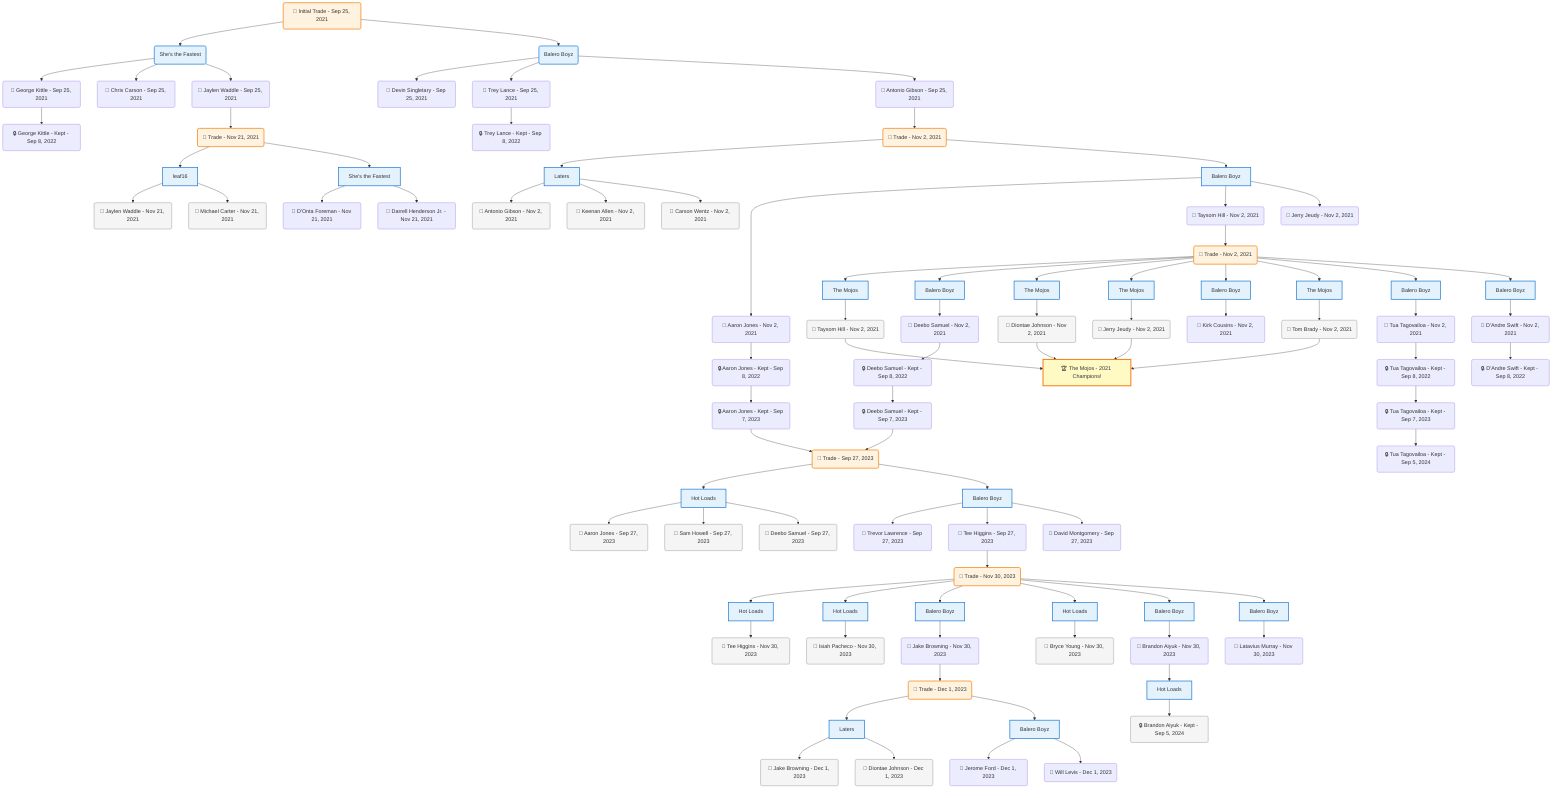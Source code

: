 flowchart TD

    TRADE_MAIN("🔄 Initial Trade - Sep 25, 2021")
    TEAM_1("She's the Fastest")
    TEAM_2("Balero Boyz")
    NODE_8a888112-7518-4140-ac7a-1ab4c2b52129("🔄 George Kittle - Sep 25, 2021")
    NODE_fa46e910-fb3c-408b-89e7-2bdc76fcfc76("🔒 George Kittle - Kept - Sep 8, 2022")
    NODE_15a49f73-db85-45d1-ab04-1fe0e71c7be8("🔄 Devin Singletary - Sep 25, 2021")
    NODE_775b5cf6-3db8-4bcb-aaf0-516ea635fec4("🔄 Trey Lance - Sep 25, 2021")
    NODE_85516b04-b691-4f54-b67d-2c07c89e272e("🔒 Trey Lance - Kept - Sep 8, 2022")
    NODE_eea9ad08-6593-4eb5-bdba-6d53c5cb9632("🔄 Chris Carson - Sep 25, 2021")
    NODE_f234b997-f731-49ef-a192-766c7c4d4250("🔄 Antonio Gibson - Sep 25, 2021")
    TRADE_54e32b72-c61b-419c-8ca0-513f3e693e78_3("🔄 Trade - Nov 2, 2021")
    TEAM_825928a9-7194-43aa-b7ae-fc78c2510b16_4["Laters"]
    NODE_0e5eff14-7269-4c33-ab75-28182075a275("🔄 Antonio Gibson - Nov 2, 2021")
    NODE_5183f3b9-1858-4676-8605-290d0b9a1b52("🔄 Keenan Allen - Nov 2, 2021")
    NODE_03d895df-93cc-4dda-b8a6-a558ef7be5b0("🔄 Carson Wentz - Nov 2, 2021")
    TEAM_2feaf03e-fb22-498e-ac8f-e596b6ba7810_5["Balero Boyz"]
    NODE_a6b32bfb-892b-4dd2-aaed-50bd1c11191e("🔄 Aaron Jones - Nov 2, 2021")
    NODE_70e6b04d-0bb2-4e42-adc1-9d7e956e5529("🔒 Aaron Jones - Kept - Sep 8, 2022")
    NODE_b4abeafd-55cb-442a-8c1c-b9970a59c406("🔒 Aaron Jones - Kept - Sep 7, 2023")
    TRADE_a87ca260-7a67-4fda-b702-48aca8c93813_6("🔄 Trade - Sep 27, 2023")
    TEAM_8e9f18ff-62c3-40e8-bb10-32f74cf4ee33_7["Hot Loads"]
    NODE_4a0dd846-1b74-448d-96e3-1362af9ea147("🔄 Aaron Jones - Sep 27, 2023")
    NODE_b53204e1-97f3-4b20-94c4-113c02694b27("🔄 Sam Howell - Sep 27, 2023")
    NODE_c8106337-9eec-4786-b963-273acb19ea43("🔄 Deebo Samuel - Sep 27, 2023")
    TEAM_2feaf03e-fb22-498e-ac8f-e596b6ba7810_8["Balero Boyz"]
    NODE_a226803a-f683-470b-9e1b-2d3be487344a("🔄 Trevor Lawrence - Sep 27, 2023")
    NODE_d1321948-0010-45b8-9f9c-50ed5e494a00("🔄 Tee Higgins - Sep 27, 2023")
    TRADE_096eb1bd-0c8c-47b6-8694-b7e5b9b554bb_9("🔄 Trade - Nov 30, 2023")
    TEAM_8e9f18ff-62c3-40e8-bb10-32f74cf4ee33_10["Hot Loads"]
    NODE_edb4c243-db7e-4f64-8bdc-bade130a392b("🔄 Tee Higgins - Nov 30, 2023")
    TEAM_8e9f18ff-62c3-40e8-bb10-32f74cf4ee33_11["Hot Loads"]
    NODE_f5515b42-9c7e-4b93-8598-13c8b5ae5b08("🔄 Isiah Pacheco - Nov 30, 2023")
    TEAM_2feaf03e-fb22-498e-ac8f-e596b6ba7810_12["Balero Boyz"]
    NODE_70209dbd-bd24-4e7c-afe3-4acaa45fc330("🔄 Jake Browning - Nov 30, 2023")
    TRADE_b81b1ae3-8803-4c8d-aa1c-a9dcbee7cab8_13("🔄 Trade - Dec 1, 2023")
    TEAM_825928a9-7194-43aa-b7ae-fc78c2510b16_14["Laters"]
    NODE_774272ec-1db8-490f-a990-88ad27ff6390("🔄 Jake Browning - Dec 1, 2023")
    NODE_08dcab2e-90d0-4861-b771-091fe3b528ae("🔄 Diontae Johnson - Dec 1, 2023")
    TEAM_2feaf03e-fb22-498e-ac8f-e596b6ba7810_15["Balero Boyz"]
    NODE_a5ac4d89-76ce-4521-bd76-1ed69d435fcf("🔄 Jerome Ford - Dec 1, 2023")
    NODE_2b17c560-29ec-45de-9fe4-c9d1e620d457("🔄 Will Levis - Dec 1, 2023")
    TEAM_8e9f18ff-62c3-40e8-bb10-32f74cf4ee33_16["Hot Loads"]
    NODE_cd00920e-c054-43e1-bdd3-ab18c8a18f9d("🔄 Bryce Young - Nov 30, 2023")
    TEAM_2feaf03e-fb22-498e-ac8f-e596b6ba7810_17["Balero Boyz"]
    NODE_86da2683-6b97-420b-a33c-b4757533e053("🔄 Brandon Aiyuk - Nov 30, 2023")
    TEAM_8e9f18ff-62c3-40e8-bb10-32f74cf4ee33_18["Hot Loads"]
    NODE_c7fbef9a-9a99-4ffc-ab16-f0cf2644b4db("🔒 Brandon Aiyuk - Kept - Sep 5, 2024")
    TEAM_2feaf03e-fb22-498e-ac8f-e596b6ba7810_19["Balero Boyz"]
    NODE_da88e1b2-3fb3-4a2f-85dd-b7f446ff24e7("🔄 Latavius Murray - Nov 30, 2023")
    NODE_c76d0f13-8bb8-4e7e-ad9e-8f2498ccd9f8("🔄 David Montgomery - Sep 27, 2023")
    NODE_35ac53d8-1fbd-4867-b927-526ea0aa1c6c("🔄 Taysom Hill - Nov 2, 2021")
    TRADE_04808a61-2c61-4353-bc3a-57812cd6a425_20("🔄 Trade - Nov 2, 2021")
    TEAM_bbe2d0ad-54cf-4c22-be82-b2a5f262a157_21["The Mojos"]
    NODE_f7bc687e-ab4d-4272-b0e7-7aa2e585cdbc("🔄 Taysom Hill - Nov 2, 2021")
    CHAMP_bbe2d0ad-54cf-4c22-be82-b2a5f262a157_2021["🏆 The Mojos - 2021 Champions!"]
    TEAM_2feaf03e-fb22-498e-ac8f-e596b6ba7810_22["Balero Boyz"]
    NODE_2b74e28a-16aa-484b-aed1-48c88f0a48fc("🔄 Deebo Samuel - Nov 2, 2021")
    NODE_0ac39663-8a17-4702-8783-a8d636accdfe("🔒 Deebo Samuel - Kept - Sep 8, 2022")
    NODE_732e0825-3200-44eb-88f5-892f888ff987("🔒 Deebo Samuel - Kept - Sep 7, 2023")
    TEAM_bbe2d0ad-54cf-4c22-be82-b2a5f262a157_23["The Mojos"]
    NODE_c08325a9-393f-4c0f-a6b3-52e92d2c6814("🔄 Diontae Johnson - Nov 2, 2021")
    TEAM_bbe2d0ad-54cf-4c22-be82-b2a5f262a157_24["The Mojos"]
    NODE_3a0e7723-ad1d-4624-83a9-64e36a2836c2("🔄 Jerry Jeudy - Nov 2, 2021")
    TEAM_2feaf03e-fb22-498e-ac8f-e596b6ba7810_25["Balero Boyz"]
    NODE_e2439a48-5038-46a9-aabb-7eee9f73bc6c("🔄 Kirk Cousins - Nov 2, 2021")
    TEAM_bbe2d0ad-54cf-4c22-be82-b2a5f262a157_26["The Mojos"]
    NODE_27f0180e-24c8-449b-a324-916d871905a4("🔄 Tom Brady - Nov 2, 2021")
    TEAM_2feaf03e-fb22-498e-ac8f-e596b6ba7810_27["Balero Boyz"]
    NODE_d4a74ede-ff56-49a1-9bb0-943494afbdf5("🔄 Tua Tagovailoa - Nov 2, 2021")
    NODE_aaf779ba-39c8-4bcd-a1bb-a1ed58117ac8("🔒 Tua Tagovailoa - Kept - Sep 8, 2022")
    NODE_a1634b7e-959d-4669-815d-2cab859f2d15("🔒 Tua Tagovailoa - Kept - Sep 7, 2023")
    NODE_9fdca591-5940-4a2c-a99d-046a644db761("🔒 Tua Tagovailoa - Kept - Sep 5, 2024")
    TEAM_2feaf03e-fb22-498e-ac8f-e596b6ba7810_28["Balero Boyz"]
    NODE_43b36d55-4b30-4bbb-a10f-963af3cd2e07("🔄 D'Andre Swift - Nov 2, 2021")
    NODE_eadbbdf3-1df2-429d-aa6c-7f7a9fac97bb("🔒 D'Andre Swift - Kept - Sep 8, 2022")
    NODE_b6e8bd96-ef5b-49ce-9848-cb0b2990bfaa("🔄 Jerry Jeudy - Nov 2, 2021")
    NODE_c610c85b-3eaa-419a-acc0-e532325945ff("🔄 Jaylen Waddle - Sep 25, 2021")
    TRADE_7fe1e8bc-1165-452b-b73f-afa323fa8cf5_29("🔄 Trade - Nov 21, 2021")
    TEAM_66fb98f4-89a7-45f9-893a-b41d71e6249d_30["leaf16"]
    NODE_5e8011b8-942d-441f-a4a3-dc34f6dae016("🔄 Jaylen Waddle - Nov 21, 2021")
    NODE_aa086f8e-2a5d-45c6-9c8d-8fc2f09a4002("🔄 Michael Carter - Nov 21, 2021")
    TEAM_4449259f-64af-44fd-9235-1facc0926234_31["She's the Fastest"]
    NODE_95565b76-d1c2-4f42-8e26-04541f9554b2("🔄 D'Onta Foreman - Nov 21, 2021")
    NODE_339c0122-6a59-4c11-a92a-e088938c4905("🔄 Darrell Henderson Jr. - Nov 21, 2021")

    TRADE_MAIN --> TEAM_1
    TRADE_MAIN --> TEAM_2
    TEAM_1 --> NODE_8a888112-7518-4140-ac7a-1ab4c2b52129
    NODE_8a888112-7518-4140-ac7a-1ab4c2b52129 --> NODE_fa46e910-fb3c-408b-89e7-2bdc76fcfc76
    TEAM_2 --> NODE_15a49f73-db85-45d1-ab04-1fe0e71c7be8
    TEAM_2 --> NODE_775b5cf6-3db8-4bcb-aaf0-516ea635fec4
    NODE_775b5cf6-3db8-4bcb-aaf0-516ea635fec4 --> NODE_85516b04-b691-4f54-b67d-2c07c89e272e
    TEAM_1 --> NODE_eea9ad08-6593-4eb5-bdba-6d53c5cb9632
    TEAM_2 --> NODE_f234b997-f731-49ef-a192-766c7c4d4250
    NODE_f234b997-f731-49ef-a192-766c7c4d4250 --> TRADE_54e32b72-c61b-419c-8ca0-513f3e693e78_3
    TRADE_54e32b72-c61b-419c-8ca0-513f3e693e78_3 --> TEAM_825928a9-7194-43aa-b7ae-fc78c2510b16_4
    TEAM_825928a9-7194-43aa-b7ae-fc78c2510b16_4 --> NODE_0e5eff14-7269-4c33-ab75-28182075a275
    TEAM_825928a9-7194-43aa-b7ae-fc78c2510b16_4 --> NODE_5183f3b9-1858-4676-8605-290d0b9a1b52
    TEAM_825928a9-7194-43aa-b7ae-fc78c2510b16_4 --> NODE_03d895df-93cc-4dda-b8a6-a558ef7be5b0
    TRADE_54e32b72-c61b-419c-8ca0-513f3e693e78_3 --> TEAM_2feaf03e-fb22-498e-ac8f-e596b6ba7810_5
    TEAM_2feaf03e-fb22-498e-ac8f-e596b6ba7810_5 --> NODE_a6b32bfb-892b-4dd2-aaed-50bd1c11191e
    NODE_a6b32bfb-892b-4dd2-aaed-50bd1c11191e --> NODE_70e6b04d-0bb2-4e42-adc1-9d7e956e5529
    NODE_70e6b04d-0bb2-4e42-adc1-9d7e956e5529 --> NODE_b4abeafd-55cb-442a-8c1c-b9970a59c406
    NODE_b4abeafd-55cb-442a-8c1c-b9970a59c406 --> TRADE_a87ca260-7a67-4fda-b702-48aca8c93813_6
    TRADE_a87ca260-7a67-4fda-b702-48aca8c93813_6 --> TEAM_8e9f18ff-62c3-40e8-bb10-32f74cf4ee33_7
    TEAM_8e9f18ff-62c3-40e8-bb10-32f74cf4ee33_7 --> NODE_4a0dd846-1b74-448d-96e3-1362af9ea147
    TEAM_8e9f18ff-62c3-40e8-bb10-32f74cf4ee33_7 --> NODE_b53204e1-97f3-4b20-94c4-113c02694b27
    TEAM_8e9f18ff-62c3-40e8-bb10-32f74cf4ee33_7 --> NODE_c8106337-9eec-4786-b963-273acb19ea43
    TRADE_a87ca260-7a67-4fda-b702-48aca8c93813_6 --> TEAM_2feaf03e-fb22-498e-ac8f-e596b6ba7810_8
    TEAM_2feaf03e-fb22-498e-ac8f-e596b6ba7810_8 --> NODE_a226803a-f683-470b-9e1b-2d3be487344a
    TEAM_2feaf03e-fb22-498e-ac8f-e596b6ba7810_8 --> NODE_d1321948-0010-45b8-9f9c-50ed5e494a00
    NODE_d1321948-0010-45b8-9f9c-50ed5e494a00 --> TRADE_096eb1bd-0c8c-47b6-8694-b7e5b9b554bb_9
    TRADE_096eb1bd-0c8c-47b6-8694-b7e5b9b554bb_9 --> TEAM_8e9f18ff-62c3-40e8-bb10-32f74cf4ee33_10
    TEAM_8e9f18ff-62c3-40e8-bb10-32f74cf4ee33_10 --> NODE_edb4c243-db7e-4f64-8bdc-bade130a392b
    TRADE_096eb1bd-0c8c-47b6-8694-b7e5b9b554bb_9 --> TEAM_8e9f18ff-62c3-40e8-bb10-32f74cf4ee33_11
    TEAM_8e9f18ff-62c3-40e8-bb10-32f74cf4ee33_11 --> NODE_f5515b42-9c7e-4b93-8598-13c8b5ae5b08
    TRADE_096eb1bd-0c8c-47b6-8694-b7e5b9b554bb_9 --> TEAM_2feaf03e-fb22-498e-ac8f-e596b6ba7810_12
    TEAM_2feaf03e-fb22-498e-ac8f-e596b6ba7810_12 --> NODE_70209dbd-bd24-4e7c-afe3-4acaa45fc330
    NODE_70209dbd-bd24-4e7c-afe3-4acaa45fc330 --> TRADE_b81b1ae3-8803-4c8d-aa1c-a9dcbee7cab8_13
    TRADE_b81b1ae3-8803-4c8d-aa1c-a9dcbee7cab8_13 --> TEAM_825928a9-7194-43aa-b7ae-fc78c2510b16_14
    TEAM_825928a9-7194-43aa-b7ae-fc78c2510b16_14 --> NODE_774272ec-1db8-490f-a990-88ad27ff6390
    TEAM_825928a9-7194-43aa-b7ae-fc78c2510b16_14 --> NODE_08dcab2e-90d0-4861-b771-091fe3b528ae
    TRADE_b81b1ae3-8803-4c8d-aa1c-a9dcbee7cab8_13 --> TEAM_2feaf03e-fb22-498e-ac8f-e596b6ba7810_15
    TEAM_2feaf03e-fb22-498e-ac8f-e596b6ba7810_15 --> NODE_a5ac4d89-76ce-4521-bd76-1ed69d435fcf
    TEAM_2feaf03e-fb22-498e-ac8f-e596b6ba7810_15 --> NODE_2b17c560-29ec-45de-9fe4-c9d1e620d457
    TRADE_096eb1bd-0c8c-47b6-8694-b7e5b9b554bb_9 --> TEAM_8e9f18ff-62c3-40e8-bb10-32f74cf4ee33_16
    TEAM_8e9f18ff-62c3-40e8-bb10-32f74cf4ee33_16 --> NODE_cd00920e-c054-43e1-bdd3-ab18c8a18f9d
    TRADE_096eb1bd-0c8c-47b6-8694-b7e5b9b554bb_9 --> TEAM_2feaf03e-fb22-498e-ac8f-e596b6ba7810_17
    TEAM_2feaf03e-fb22-498e-ac8f-e596b6ba7810_17 --> NODE_86da2683-6b97-420b-a33c-b4757533e053
    NODE_86da2683-6b97-420b-a33c-b4757533e053 --> TEAM_8e9f18ff-62c3-40e8-bb10-32f74cf4ee33_18
    TEAM_8e9f18ff-62c3-40e8-bb10-32f74cf4ee33_18 --> NODE_c7fbef9a-9a99-4ffc-ab16-f0cf2644b4db
    TRADE_096eb1bd-0c8c-47b6-8694-b7e5b9b554bb_9 --> TEAM_2feaf03e-fb22-498e-ac8f-e596b6ba7810_19
    TEAM_2feaf03e-fb22-498e-ac8f-e596b6ba7810_19 --> NODE_da88e1b2-3fb3-4a2f-85dd-b7f446ff24e7
    TEAM_2feaf03e-fb22-498e-ac8f-e596b6ba7810_8 --> NODE_c76d0f13-8bb8-4e7e-ad9e-8f2498ccd9f8
    TEAM_2feaf03e-fb22-498e-ac8f-e596b6ba7810_5 --> NODE_35ac53d8-1fbd-4867-b927-526ea0aa1c6c
    NODE_35ac53d8-1fbd-4867-b927-526ea0aa1c6c --> TRADE_04808a61-2c61-4353-bc3a-57812cd6a425_20
    TRADE_04808a61-2c61-4353-bc3a-57812cd6a425_20 --> TEAM_bbe2d0ad-54cf-4c22-be82-b2a5f262a157_21
    TEAM_bbe2d0ad-54cf-4c22-be82-b2a5f262a157_21 --> NODE_f7bc687e-ab4d-4272-b0e7-7aa2e585cdbc
    NODE_f7bc687e-ab4d-4272-b0e7-7aa2e585cdbc --> CHAMP_bbe2d0ad-54cf-4c22-be82-b2a5f262a157_2021
    TRADE_04808a61-2c61-4353-bc3a-57812cd6a425_20 --> TEAM_2feaf03e-fb22-498e-ac8f-e596b6ba7810_22
    TEAM_2feaf03e-fb22-498e-ac8f-e596b6ba7810_22 --> NODE_2b74e28a-16aa-484b-aed1-48c88f0a48fc
    NODE_2b74e28a-16aa-484b-aed1-48c88f0a48fc --> NODE_0ac39663-8a17-4702-8783-a8d636accdfe
    NODE_0ac39663-8a17-4702-8783-a8d636accdfe --> NODE_732e0825-3200-44eb-88f5-892f888ff987
    NODE_732e0825-3200-44eb-88f5-892f888ff987 --> TRADE_a87ca260-7a67-4fda-b702-48aca8c93813_6
    TRADE_04808a61-2c61-4353-bc3a-57812cd6a425_20 --> TEAM_bbe2d0ad-54cf-4c22-be82-b2a5f262a157_23
    TEAM_bbe2d0ad-54cf-4c22-be82-b2a5f262a157_23 --> NODE_c08325a9-393f-4c0f-a6b3-52e92d2c6814
    NODE_c08325a9-393f-4c0f-a6b3-52e92d2c6814 --> CHAMP_bbe2d0ad-54cf-4c22-be82-b2a5f262a157_2021
    TRADE_04808a61-2c61-4353-bc3a-57812cd6a425_20 --> TEAM_bbe2d0ad-54cf-4c22-be82-b2a5f262a157_24
    TEAM_bbe2d0ad-54cf-4c22-be82-b2a5f262a157_24 --> NODE_3a0e7723-ad1d-4624-83a9-64e36a2836c2
    NODE_3a0e7723-ad1d-4624-83a9-64e36a2836c2 --> CHAMP_bbe2d0ad-54cf-4c22-be82-b2a5f262a157_2021
    TRADE_04808a61-2c61-4353-bc3a-57812cd6a425_20 --> TEAM_2feaf03e-fb22-498e-ac8f-e596b6ba7810_25
    TEAM_2feaf03e-fb22-498e-ac8f-e596b6ba7810_25 --> NODE_e2439a48-5038-46a9-aabb-7eee9f73bc6c
    TRADE_04808a61-2c61-4353-bc3a-57812cd6a425_20 --> TEAM_bbe2d0ad-54cf-4c22-be82-b2a5f262a157_26
    TEAM_bbe2d0ad-54cf-4c22-be82-b2a5f262a157_26 --> NODE_27f0180e-24c8-449b-a324-916d871905a4
    NODE_27f0180e-24c8-449b-a324-916d871905a4 --> CHAMP_bbe2d0ad-54cf-4c22-be82-b2a5f262a157_2021
    TRADE_04808a61-2c61-4353-bc3a-57812cd6a425_20 --> TEAM_2feaf03e-fb22-498e-ac8f-e596b6ba7810_27
    TEAM_2feaf03e-fb22-498e-ac8f-e596b6ba7810_27 --> NODE_d4a74ede-ff56-49a1-9bb0-943494afbdf5
    NODE_d4a74ede-ff56-49a1-9bb0-943494afbdf5 --> NODE_aaf779ba-39c8-4bcd-a1bb-a1ed58117ac8
    NODE_aaf779ba-39c8-4bcd-a1bb-a1ed58117ac8 --> NODE_a1634b7e-959d-4669-815d-2cab859f2d15
    NODE_a1634b7e-959d-4669-815d-2cab859f2d15 --> NODE_9fdca591-5940-4a2c-a99d-046a644db761
    TRADE_04808a61-2c61-4353-bc3a-57812cd6a425_20 --> TEAM_2feaf03e-fb22-498e-ac8f-e596b6ba7810_28
    TEAM_2feaf03e-fb22-498e-ac8f-e596b6ba7810_28 --> NODE_43b36d55-4b30-4bbb-a10f-963af3cd2e07
    NODE_43b36d55-4b30-4bbb-a10f-963af3cd2e07 --> NODE_eadbbdf3-1df2-429d-aa6c-7f7a9fac97bb
    TEAM_2feaf03e-fb22-498e-ac8f-e596b6ba7810_5 --> NODE_b6e8bd96-ef5b-49ce-9848-cb0b2990bfaa
    TEAM_1 --> NODE_c610c85b-3eaa-419a-acc0-e532325945ff
    NODE_c610c85b-3eaa-419a-acc0-e532325945ff --> TRADE_7fe1e8bc-1165-452b-b73f-afa323fa8cf5_29
    TRADE_7fe1e8bc-1165-452b-b73f-afa323fa8cf5_29 --> TEAM_66fb98f4-89a7-45f9-893a-b41d71e6249d_30
    TEAM_66fb98f4-89a7-45f9-893a-b41d71e6249d_30 --> NODE_5e8011b8-942d-441f-a4a3-dc34f6dae016
    TEAM_66fb98f4-89a7-45f9-893a-b41d71e6249d_30 --> NODE_aa086f8e-2a5d-45c6-9c8d-8fc2f09a4002
    TRADE_7fe1e8bc-1165-452b-b73f-afa323fa8cf5_29 --> TEAM_4449259f-64af-44fd-9235-1facc0926234_31
    TEAM_4449259f-64af-44fd-9235-1facc0926234_31 --> NODE_95565b76-d1c2-4f42-8e26-04541f9554b2
    TEAM_4449259f-64af-44fd-9235-1facc0926234_31 --> NODE_339c0122-6a59-4c11-a92a-e088938c4905

    %% Node styling
    classDef teamNode fill:#e3f2fd,stroke:#1976d2,stroke-width:2px
    classDef tradeNode fill:#fff3e0,stroke:#f57c00,stroke-width:2px
    classDef playerNode fill:#f3e5f5,stroke:#7b1fa2,stroke-width:1px
    classDef nonRootPlayerNode fill:#f5f5f5,stroke:#757575,stroke-width:1px
    classDef endNode fill:#ffebee,stroke:#c62828,stroke-width:2px
    classDef waiverNode fill:#e8f5e8,stroke:#388e3c,stroke-width:2px
    classDef championshipNode fill:#fff9c4,stroke:#f57f17,stroke-width:3px

    class TEAM_1,TEAM_2,TEAM_825928a9-7194-43aa-b7ae-fc78c2510b16_4,TEAM_2feaf03e-fb22-498e-ac8f-e596b6ba7810_5,TEAM_8e9f18ff-62c3-40e8-bb10-32f74cf4ee33_7,TEAM_2feaf03e-fb22-498e-ac8f-e596b6ba7810_8,TEAM_8e9f18ff-62c3-40e8-bb10-32f74cf4ee33_10,TEAM_8e9f18ff-62c3-40e8-bb10-32f74cf4ee33_11,TEAM_2feaf03e-fb22-498e-ac8f-e596b6ba7810_12,TEAM_825928a9-7194-43aa-b7ae-fc78c2510b16_14,TEAM_2feaf03e-fb22-498e-ac8f-e596b6ba7810_15,TEAM_8e9f18ff-62c3-40e8-bb10-32f74cf4ee33_16,TEAM_2feaf03e-fb22-498e-ac8f-e596b6ba7810_17,TEAM_8e9f18ff-62c3-40e8-bb10-32f74cf4ee33_18,TEAM_2feaf03e-fb22-498e-ac8f-e596b6ba7810_19,TEAM_bbe2d0ad-54cf-4c22-be82-b2a5f262a157_21,TEAM_2feaf03e-fb22-498e-ac8f-e596b6ba7810_22,TEAM_bbe2d0ad-54cf-4c22-be82-b2a5f262a157_23,TEAM_bbe2d0ad-54cf-4c22-be82-b2a5f262a157_24,TEAM_2feaf03e-fb22-498e-ac8f-e596b6ba7810_25,TEAM_bbe2d0ad-54cf-4c22-be82-b2a5f262a157_26,TEAM_2feaf03e-fb22-498e-ac8f-e596b6ba7810_27,TEAM_2feaf03e-fb22-498e-ac8f-e596b6ba7810_28,TEAM_66fb98f4-89a7-45f9-893a-b41d71e6249d_30,TEAM_4449259f-64af-44fd-9235-1facc0926234_31 teamNode
    class CHAMP_bbe2d0ad-54cf-4c22-be82-b2a5f262a157_2021 championshipNode
    class NODE_0e5eff14-7269-4c33-ab75-28182075a275,NODE_5183f3b9-1858-4676-8605-290d0b9a1b52,NODE_03d895df-93cc-4dda-b8a6-a558ef7be5b0,NODE_4a0dd846-1b74-448d-96e3-1362af9ea147,NODE_b53204e1-97f3-4b20-94c4-113c02694b27,NODE_c8106337-9eec-4786-b963-273acb19ea43,NODE_edb4c243-db7e-4f64-8bdc-bade130a392b,NODE_f5515b42-9c7e-4b93-8598-13c8b5ae5b08,NODE_774272ec-1db8-490f-a990-88ad27ff6390,NODE_08dcab2e-90d0-4861-b771-091fe3b528ae,NODE_cd00920e-c054-43e1-bdd3-ab18c8a18f9d,NODE_c7fbef9a-9a99-4ffc-ab16-f0cf2644b4db,NODE_f7bc687e-ab4d-4272-b0e7-7aa2e585cdbc,NODE_c08325a9-393f-4c0f-a6b3-52e92d2c6814,NODE_3a0e7723-ad1d-4624-83a9-64e36a2836c2,NODE_27f0180e-24c8-449b-a324-916d871905a4,NODE_5e8011b8-942d-441f-a4a3-dc34f6dae016,NODE_aa086f8e-2a5d-45c6-9c8d-8fc2f09a4002 nonRootPlayerNode
    class TRADE_MAIN,TRADE_54e32b72-c61b-419c-8ca0-513f3e693e78_3,TRADE_a87ca260-7a67-4fda-b702-48aca8c93813_6,TRADE_096eb1bd-0c8c-47b6-8694-b7e5b9b554bb_9,TRADE_b81b1ae3-8803-4c8d-aa1c-a9dcbee7cab8_13,TRADE_04808a61-2c61-4353-bc3a-57812cd6a425_20,TRADE_7fe1e8bc-1165-452b-b73f-afa323fa8cf5_29 tradeNode